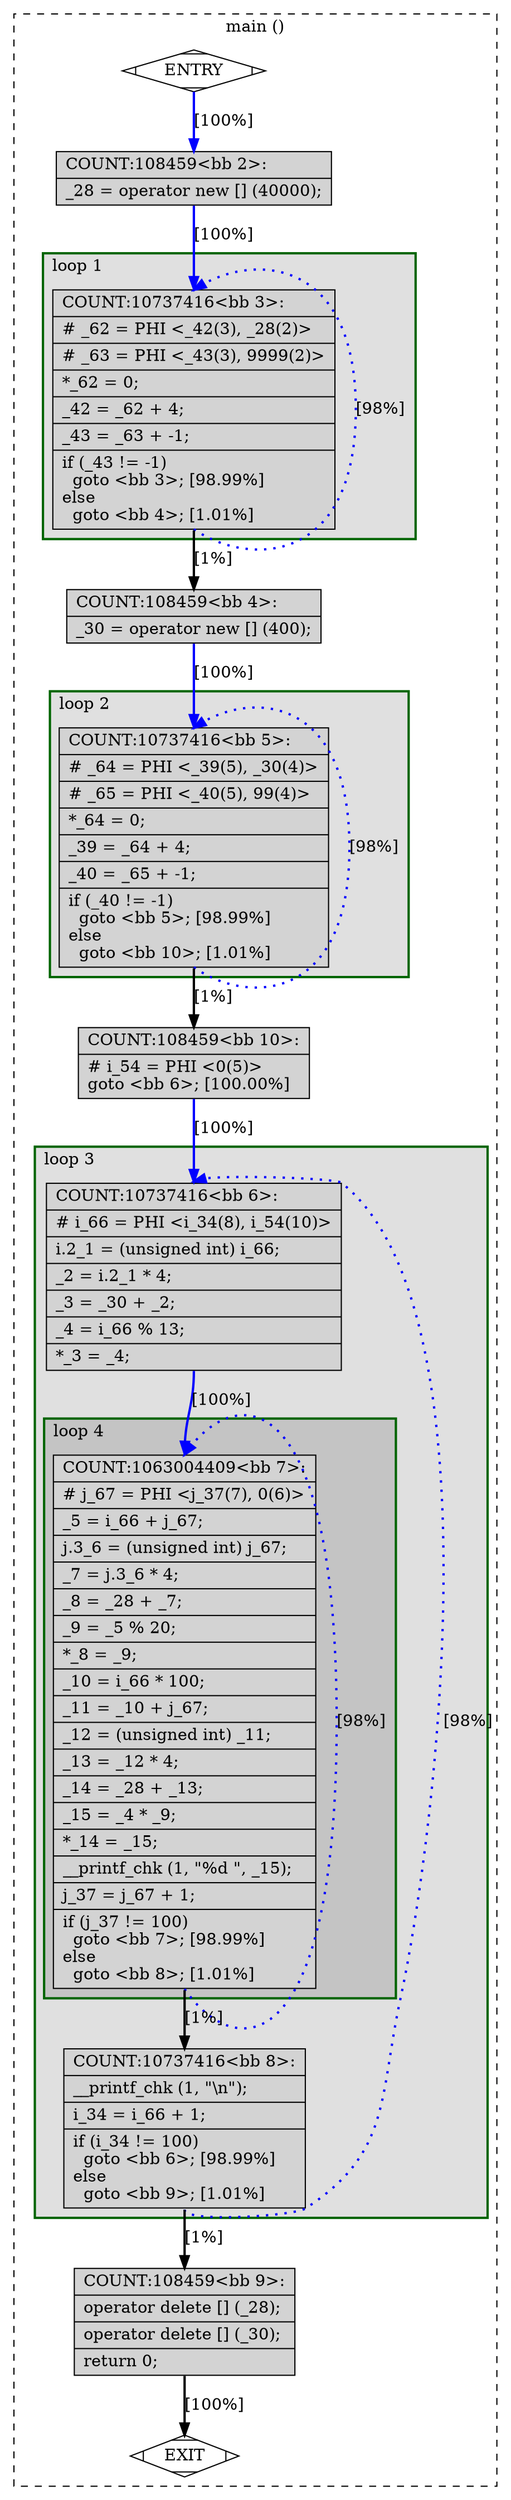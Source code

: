 digraph "a-matmul-v2.cpp.110t.vrp1" {
overlap=false;
subgraph "cluster_main" {
	style="dashed";
	color="black";
	label="main ()";
	subgraph cluster_30_3 {
	style="filled";
	color="darkgreen";
	fillcolor="grey88";
	label="loop 3";
	labeljust=l;
	penwidth=2;
	subgraph cluster_30_4 {
	style="filled";
	color="darkgreen";
	fillcolor="grey77";
	label="loop 4";
	labeljust=l;
	penwidth=2;
	fn_30_basic_block_7 [shape=record,style=filled,fillcolor=lightgrey,label="{COUNT:1063004409\<bb\ 7\>:\l\
|#\ j_67\ =\ PHI\ \<j_37(7),\ 0(6)\>\l\
|_5\ =\ i_66\ +\ j_67;\l\
|j.3_6\ =\ (unsigned\ int)\ j_67;\l\
|_7\ =\ j.3_6\ *\ 4;\l\
|_8\ =\ _28\ +\ _7;\l\
|_9\ =\ _5\ %\ 20;\l\
|*_8\ =\ _9;\l\
|_10\ =\ i_66\ *\ 100;\l\
|_11\ =\ _10\ +\ j_67;\l\
|_12\ =\ (unsigned\ int)\ _11;\l\
|_13\ =\ _12\ *\ 4;\l\
|_14\ =\ _28\ +\ _13;\l\
|_15\ =\ _4\ *\ _9;\l\
|*_14\ =\ _15;\l\
|__printf_chk\ (1,\ \"%d\ \",\ _15);\l\
|j_37\ =\ j_67\ +\ 1;\l\
|if\ (j_37\ !=\ 100)\l\
\ \ goto\ \<bb\ 7\>;\ [98.99%]\l\
else\l\
\ \ goto\ \<bb\ 8\>;\ [1.01%]\l\
}"];

	}
	fn_30_basic_block_6 [shape=record,style=filled,fillcolor=lightgrey,label="{COUNT:10737416\<bb\ 6\>:\l\
|#\ i_66\ =\ PHI\ \<i_34(8),\ i_54(10)\>\l\
|i.2_1\ =\ (unsigned\ int)\ i_66;\l\
|_2\ =\ i.2_1\ *\ 4;\l\
|_3\ =\ _30\ +\ _2;\l\
|_4\ =\ i_66\ %\ 13;\l\
|*_3\ =\ _4;\l\
}"];

	fn_30_basic_block_8 [shape=record,style=filled,fillcolor=lightgrey,label="{COUNT:10737416\<bb\ 8\>:\l\
|__printf_chk\ (1,\ \"\\n\");\l\
|i_34\ =\ i_66\ +\ 1;\l\
|if\ (i_34\ !=\ 100)\l\
\ \ goto\ \<bb\ 6\>;\ [98.99%]\l\
else\l\
\ \ goto\ \<bb\ 9\>;\ [1.01%]\l\
}"];

	}
	subgraph cluster_30_2 {
	style="filled";
	color="darkgreen";
	fillcolor="grey88";
	label="loop 2";
	labeljust=l;
	penwidth=2;
	fn_30_basic_block_5 [shape=record,style=filled,fillcolor=lightgrey,label="{COUNT:10737416\<bb\ 5\>:\l\
|#\ _64\ =\ PHI\ \<_39(5),\ _30(4)\>\l\
|#\ _65\ =\ PHI\ \<_40(5),\ 99(4)\>\l\
|*_64\ =\ 0;\l\
|_39\ =\ _64\ +\ 4;\l\
|_40\ =\ _65\ +\ -1;\l\
|if\ (_40\ !=\ -1)\l\
\ \ goto\ \<bb\ 5\>;\ [98.99%]\l\
else\l\
\ \ goto\ \<bb\ 10\>;\ [1.01%]\l\
}"];

	}
	subgraph cluster_30_1 {
	style="filled";
	color="darkgreen";
	fillcolor="grey88";
	label="loop 1";
	labeljust=l;
	penwidth=2;
	fn_30_basic_block_3 [shape=record,style=filled,fillcolor=lightgrey,label="{COUNT:10737416\<bb\ 3\>:\l\
|#\ _62\ =\ PHI\ \<_42(3),\ _28(2)\>\l\
|#\ _63\ =\ PHI\ \<_43(3),\ 9999(2)\>\l\
|*_62\ =\ 0;\l\
|_42\ =\ _62\ +\ 4;\l\
|_43\ =\ _63\ +\ -1;\l\
|if\ (_43\ !=\ -1)\l\
\ \ goto\ \<bb\ 3\>;\ [98.99%]\l\
else\l\
\ \ goto\ \<bb\ 4\>;\ [1.01%]\l\
}"];

	}
	fn_30_basic_block_0 [shape=Mdiamond,style=filled,fillcolor=white,label="ENTRY"];

	fn_30_basic_block_1 [shape=Mdiamond,style=filled,fillcolor=white,label="EXIT"];

	fn_30_basic_block_2 [shape=record,style=filled,fillcolor=lightgrey,label="{COUNT:108459\<bb\ 2\>:\l\
|_28\ =\ operator\ new\ []\ (40000);\l\
}"];

	fn_30_basic_block_4 [shape=record,style=filled,fillcolor=lightgrey,label="{COUNT:108459\<bb\ 4\>:\l\
|_30\ =\ operator\ new\ []\ (400);\l\
}"];

	fn_30_basic_block_9 [shape=record,style=filled,fillcolor=lightgrey,label="{COUNT:108459\<bb\ 9\>:\l\
|operator\ delete\ []\ (_28);\l\
|operator\ delete\ []\ (_30);\l\
|return\ 0;\l\
}"];

	fn_30_basic_block_10 [shape=record,style=filled,fillcolor=lightgrey,label="{COUNT:108459\<bb\ 10\>:\l\
|#\ i_54\ =\ PHI\ \<0(5)\>\l\
goto\ \<bb\ 6\>;\ [100.00%]\l\
}"];

	fn_30_basic_block_0:s -> fn_30_basic_block_2:n [style="solid,bold",color=blue,weight=100,constraint=true,label="[100%]"];
	fn_30_basic_block_2:s -> fn_30_basic_block_3:n [style="solid,bold",color=blue,weight=100,constraint=true,label="[100%]"];
	fn_30_basic_block_3:s -> fn_30_basic_block_3:n [style="dotted,bold",color=blue,weight=10,constraint=false,label="[98%]"];
	fn_30_basic_block_3:s -> fn_30_basic_block_4:n [style="solid,bold",color=black,weight=10,constraint=true,label="[1%]"];
	fn_30_basic_block_4:s -> fn_30_basic_block_5:n [style="solid,bold",color=blue,weight=100,constraint=true,label="[100%]"];
	fn_30_basic_block_5:s -> fn_30_basic_block_5:n [style="dotted,bold",color=blue,weight=10,constraint=false,label="[98%]"];
	fn_30_basic_block_5:s -> fn_30_basic_block_10:n [style="solid,bold",color=black,weight=10,constraint=true,label="[1%]"];
	fn_30_basic_block_6:s -> fn_30_basic_block_7:n [style="solid,bold",color=blue,weight=100,constraint=true,label="[100%]"];
	fn_30_basic_block_7:s -> fn_30_basic_block_7:n [style="dotted,bold",color=blue,weight=10,constraint=false,label="[98%]"];
	fn_30_basic_block_7:s -> fn_30_basic_block_8:n [style="solid,bold",color=black,weight=10,constraint=true,label="[1%]"];
	fn_30_basic_block_8:s -> fn_30_basic_block_6:n [style="dotted,bold",color=blue,weight=10,constraint=false,label="[98%]"];
	fn_30_basic_block_8:s -> fn_30_basic_block_9:n [style="solid,bold",color=black,weight=10,constraint=true,label="[1%]"];
	fn_30_basic_block_9:s -> fn_30_basic_block_1:n [style="solid,bold",color=black,weight=10,constraint=true,label="[100%]"];
	fn_30_basic_block_10:s -> fn_30_basic_block_6:n [style="solid,bold",color=blue,weight=100,constraint=true,label="[100%]"];
	fn_30_basic_block_0:s -> fn_30_basic_block_1:n [style="invis",constraint=true];
}
}
